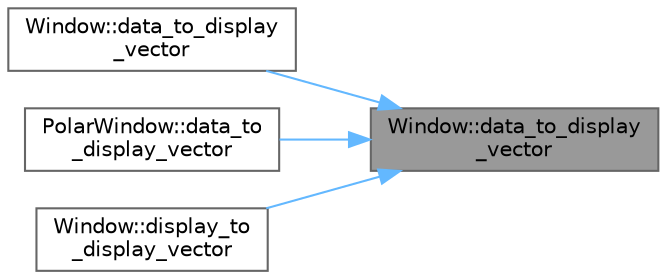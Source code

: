 digraph "Window::data_to_display_vector"
{
 // LATEX_PDF_SIZE
  bgcolor="transparent";
  edge [fontname=Helvetica,fontsize=10,labelfontname=Helvetica,labelfontsize=10];
  node [fontname=Helvetica,fontsize=10,shape=box,height=0.2,width=0.4];
  rankdir="RL";
  Node1 [label="Window::data_to_display\l_vector",height=0.2,width=0.4,color="gray40", fillcolor="grey60", style="filled", fontcolor="black",tooltip=" "];
  Node1 -> Node2 [dir="back",color="steelblue1",style="solid"];
  Node2 [label="Window::data_to_display\l_vector",height=0.2,width=0.4,color="grey40", fillcolor="white", style="filled",URL="$class_window.html#a6fceb98d70079804cb076411271a5463",tooltip=" "];
  Node1 -> Node3 [dir="back",color="steelblue1",style="solid"];
  Node3 [label="PolarWindow::data_to\l_display_vector",height=0.2,width=0.4,color="grey40", fillcolor="white", style="filled",URL="$class_polar_window.html#a0525e8f5ecda420ebcfd8e0637746c9a",tooltip=" "];
  Node1 -> Node4 [dir="back",color="steelblue1",style="solid"];
  Node4 [label="Window::display_to\l_display_vector",height=0.2,width=0.4,color="grey40", fillcolor="white", style="filled",URL="$class_window.html#a8585a926281239b7cea1c2e6119c8fa2",tooltip=" "];
}
